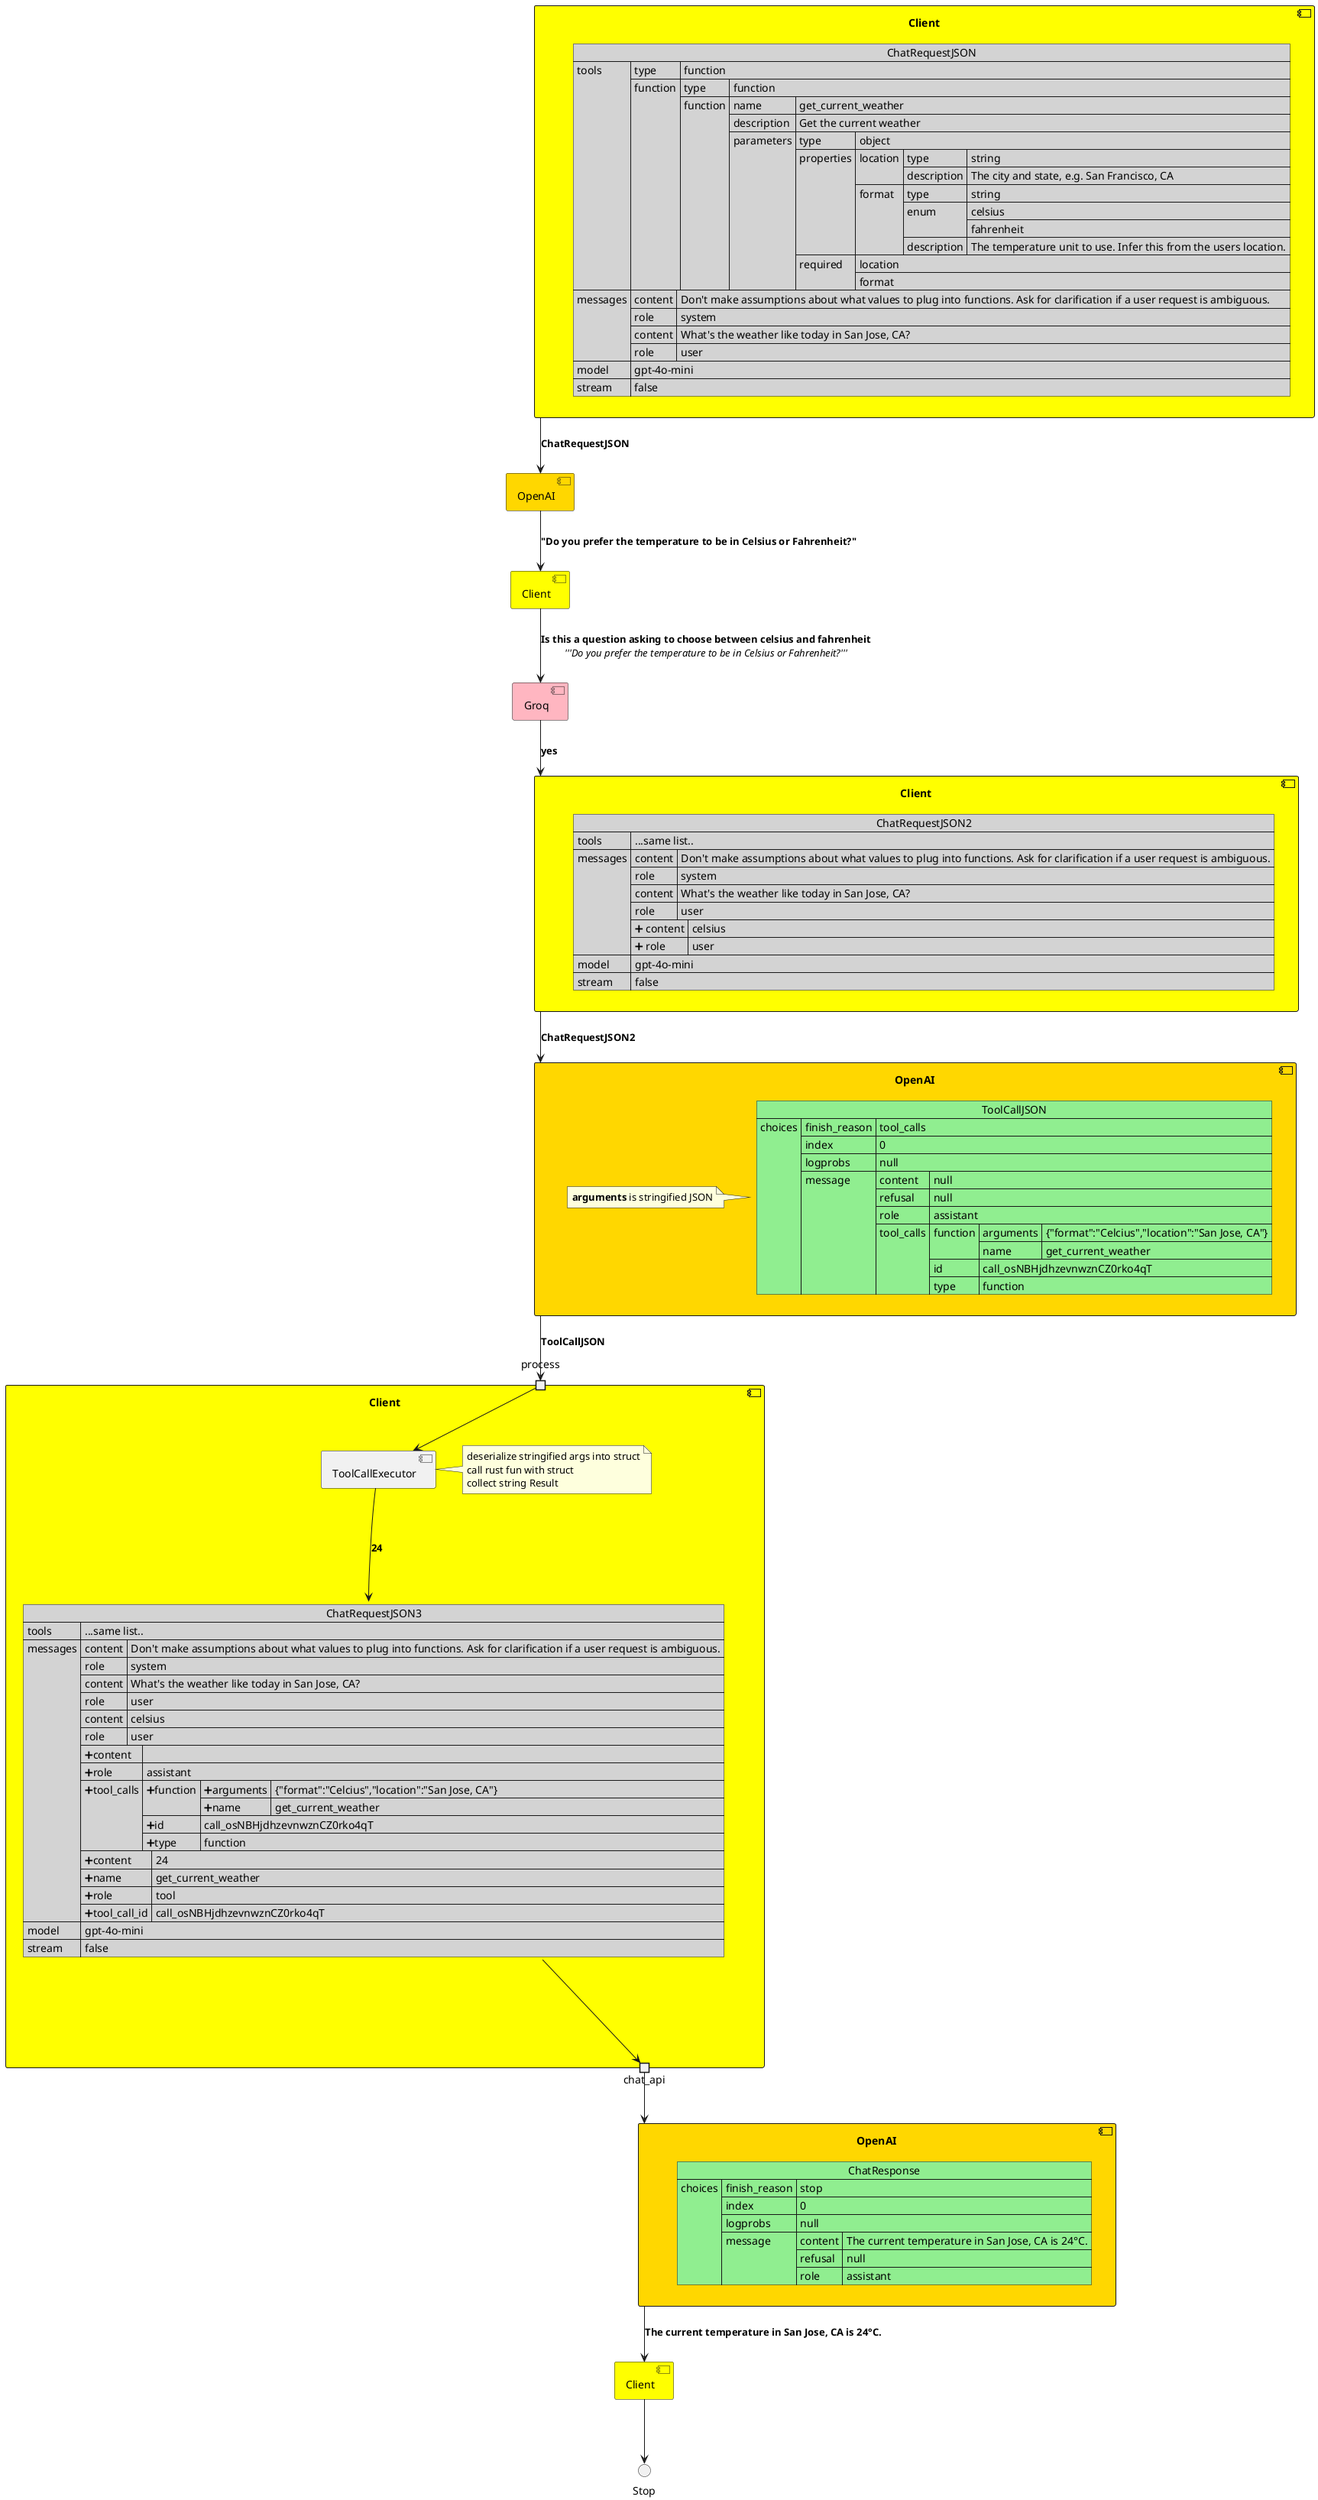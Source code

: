 @startuml

component "Client" as Client_1 #Yellow

'Initial request
component "OpenAI" as OAI_Req_1 #Gold 

component Groq #lightpink

component "Client" as Client_0 #yellow {
    json ChatRequestJSON #lightgray {        
        "tools" : {
            "type": "function",
            "function": {
                "type": "function",
                "function": {
                    "name": "get_current_weather",
                    "description": "Get the current weather",
                    "parameters": {
                        "type": "object",
                        "properties": {
                            "location": {
                                "type": "string",
                                "description": "The city and state, e.g. San Francisco, CA"
                            },
                            "format": {
                                "type": "string",
                                "enum": ["celsius", "fahrenheit"],
                                "description": "The temperature unit to use. Infer this from the users location."
                            }
                        },
                        "required": ["location", "format"]
                    }                        
                }
            }
        },
        "messages": [
            {
                "content": "Don't make assumptions about what values to plug into functions. Ask for clarification if a user request is ambiguous.",
                "role": "system"
            },
            {
                "content": "What's the weather like today in San Jose, CA?",
                "role": "user"
            }
        ],
        "model": "gpt-4o-mini",
        "stream": false    
    }
}

Client_0 --> OAI_Req_1 : **ChatRequestJSON**

OAI_Req_1 --> Client_1 : **"Do you prefer the temperature to be in Celsius or Fahrenheit?"**

Client_1 --> Groq : **Is this a question asking to choose between celsius and fahrenheit**\n//'''Do you prefer the temperature to be in Celsius or Fahrenheit?'''//

component "Client" as Client_2 #yellow {
    json ChatRequestJSON2 #lightgray {        
        "tools" : "...same list..",
        "messages": [
            {
                "content": "Don't make assumptions about what values to plug into functions. Ask for clarification if a user request is ambiguous.",
                "role": "system"
            },
            {
                "content": "What's the weather like today in San Jose, CA?",
                "role": "user"
            },
            {
                "➕ content": "celsius",
                "➕ role": "user"
            }
        ],
        "model": "gpt-4o-mini",
        "stream": false    
    }
}

Groq --> Client_2 : **yes**

'+ Response to `Do you want the temp in celcius or fahrenheit
component "OpenAI" as OAI_Req_2 #Gold {
    json ToolCallJSON #lightgreen {
        "choices": [
        {
        "finish_reason": "tool_calls",
        "index": 0,
        "logprobs": null,
        "message": {
            "content": null,
            "refusal": null,
            "role": "assistant",
            "tool_calls": [
            {
                "function": {
                "arguments": "{\"format\":\"Celcius\",\"location\":\"San Jose, CA\"}",
                "name": "get_current_weather"
                },
                "id": "call_osNBHjdhzevnwznCZ0rko4qT",
                "type": "function"
            }
            ]
        }
        }
    ]
    }
    note left of ToolCallJSON 
     **arguments** is stringified JSON
    end note
}
Client_2 --> OAI_Req_2 : **ChatRequestJSON2**

component "Client" as Client_3 #yellow {
    portin "process" as client_3_in
    portout "chat_api" as client_3_out

    component ToolCallExecutor
    note right of ToolCallExecutor
      deserialize stringified args into struct
      call rust fun with struct
      collect string Result      
    end note

    json ChatRequestJSON3 #lightgray {        
        "tools" : "...same list..",
        "messages": [
            {
                "content": "Don't make assumptions about what values to plug into functions. Ask for clarification if a user request is ambiguous.",
                "role": "system"
            },
            {
                "content": "What's the weather like today in San Jose, CA?",
                "role": "user"
            },
            {
                "content": "celsius",
                "role": "user"
            },
            {
                "➕content":"",
                "➕role": "assistant",
                "➕tool_calls": [
                    {
                    "➕function": {
                        "➕arguments": "{\"format\":\"Celcius\",\"location\":\"San Jose, CA\"}",
                        "➕name": "get_current_weather"
                    },
                    "➕id": "call_osNBHjdhzevnwznCZ0rko4qT",
                    "➕type": "function"
                    }
                ]
            },            
            {
                "➕content": "24",
                "➕name": "get_current_weather",
                "➕role": "tool",
                "➕tool_call_id": "call_osNBHjdhzevnwznCZ0rko4qT"
            }
        ],
        "model": "gpt-4o-mini",
        "stream": false    
    }

    client_3_in --> ToolCallExecutor
    ToolCallExecutor ---> ChatRequestJSON3 : **24**
    ChatRequestJSON3 ---> client_3_out
}

component "OpenAI" as OAI_Req_3 #Gold {
    json ChatResponse #lightgreen {
        "choices": [
            {
            "finish_reason": "stop",
            "index": 0,
            "logprobs": null,
            "message": {
                "content": "The current temperature in San Jose, CA is 24°C.",
                "refusal": null,
                "role": "assistant"
            }
            }
        ]
    }
}

OAI_Req_2 --> client_3_in : **ToolCallJSON**
client_3_out --> OAI_Req_3

component "Client" as Client_4 #yellow

OAI_Req_3 --> Client_4 : **The current temperature in San Jose, CA is 24°C.**
Client_4 --> Stop

@enduml